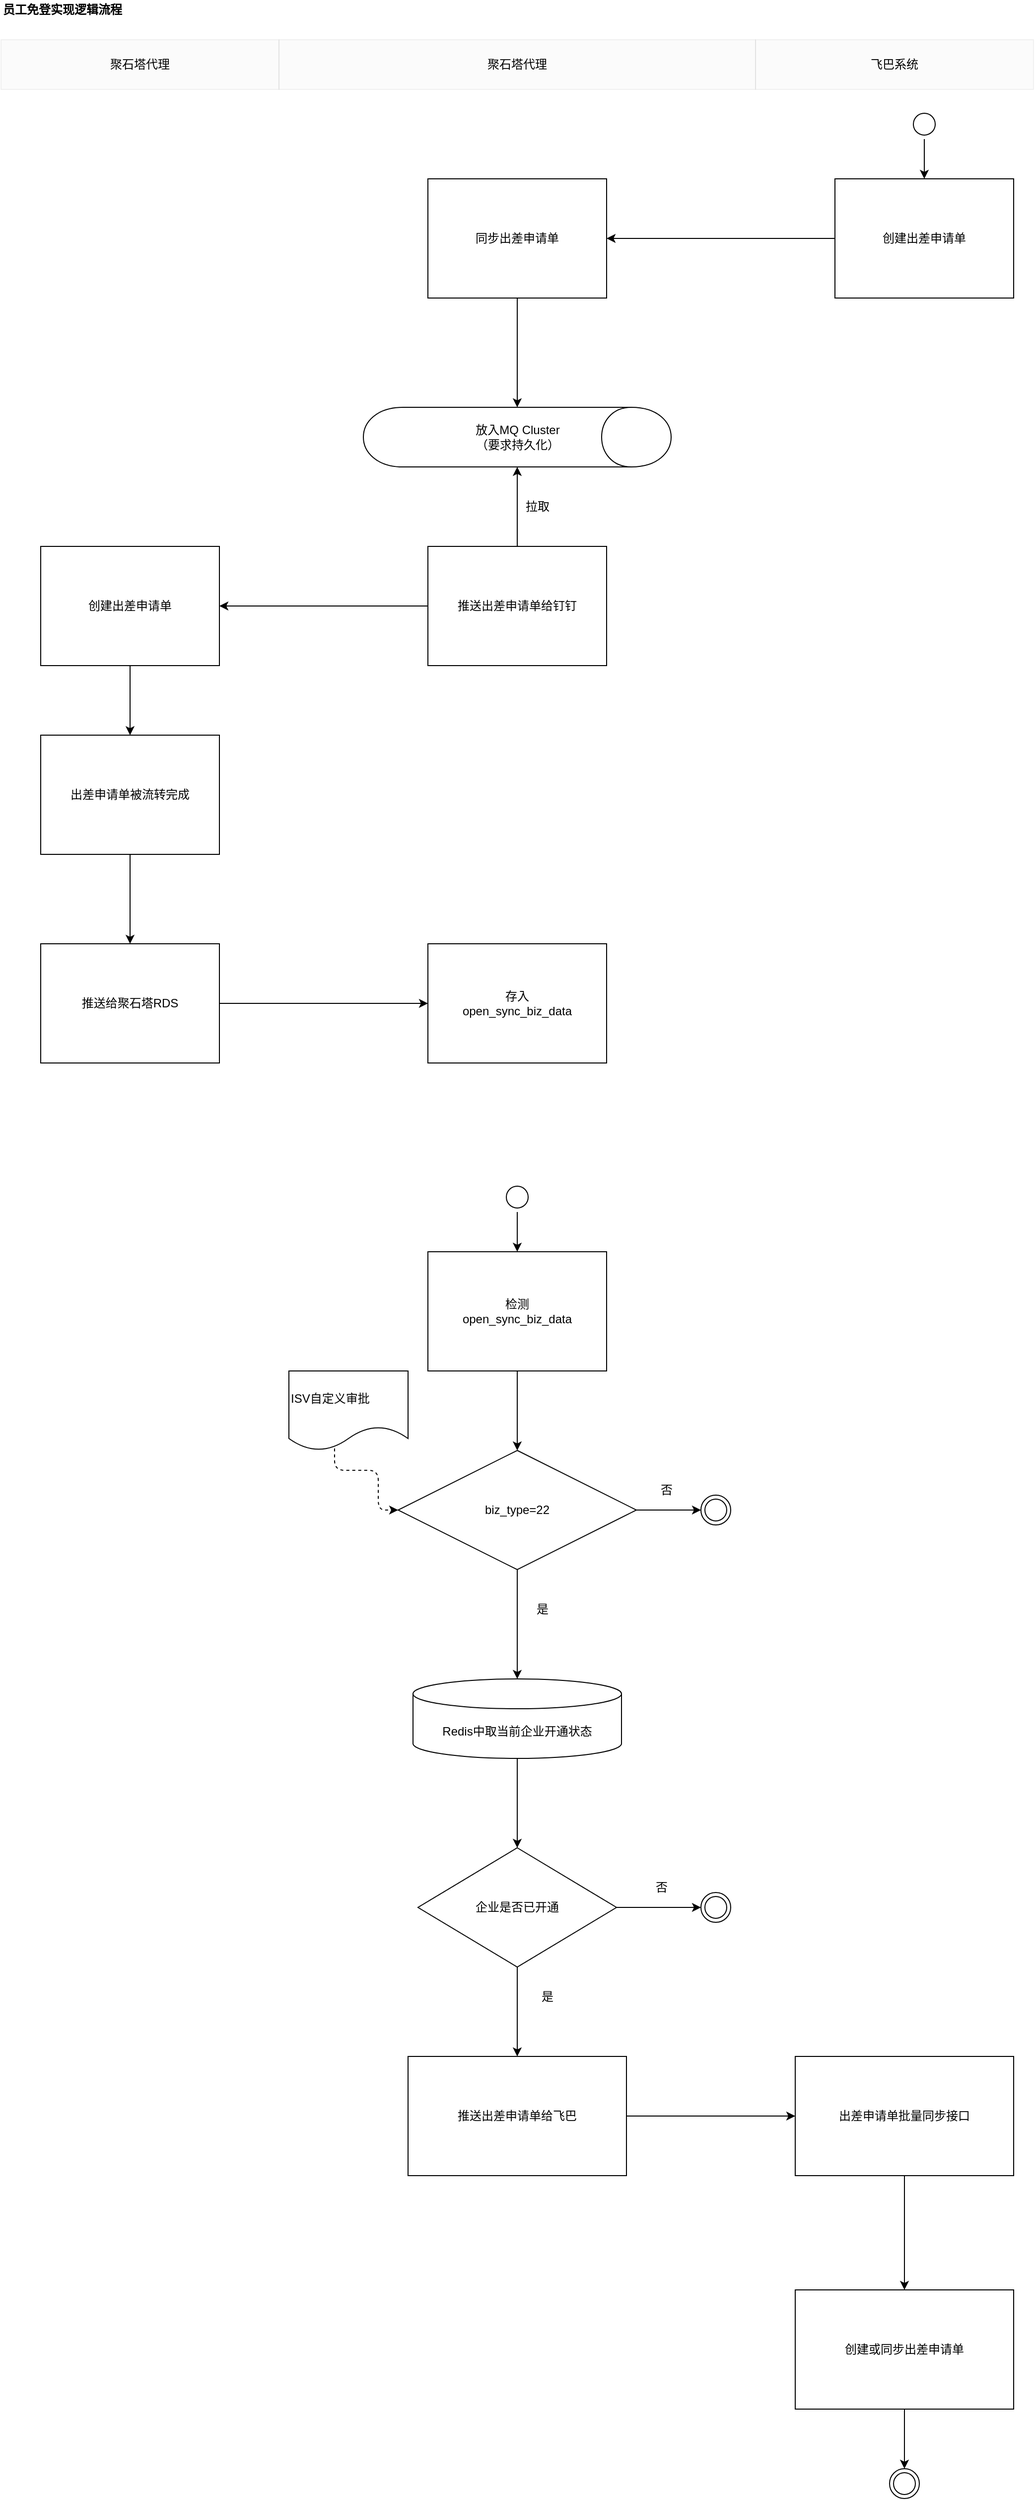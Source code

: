 <mxfile version="14.1.8" type="github">
  <diagram name="sign_login_001" id="DCHymZ5U_CA5fr31je_Z">
    <mxGraphModel dx="2622" dy="2657" grid="1" gridSize="10" guides="1" tooltips="1" connect="1" arrows="1" fold="1" page="1" pageScale="1" pageWidth="1200" pageHeight="1920" math="0" shadow="0">
      <root>
        <mxCell id="NG4wlASpmwJc0w42Dy1q-0" />
        <mxCell id="NG4wlASpmwJc0w42Dy1q-1" parent="NG4wlASpmwJc0w42Dy1q-0" />
        <mxCell id="NG4wlASpmwJc0w42Dy1q-2" value="&lt;b&gt;员工免登实现逻辑流程&lt;/b&gt;" style="text;html=1;strokeColor=none;fillColor=none;align=left;verticalAlign=middle;whiteSpace=wrap;" parent="NG4wlASpmwJc0w42Dy1q-1" vertex="1">
          <mxGeometry x="-1160" y="-1880" width="240" height="20" as="geometry" />
        </mxCell>
        <mxCell id="NG4wlASpmwJc0w42Dy1q-3" value="" style="edgeStyle=orthogonalEdgeStyle;orthogonalLoop=1;jettySize=auto;html=1;" parent="NG4wlASpmwJc0w42Dy1q-1" source="NG4wlASpmwJc0w42Dy1q-4" target="NG4wlASpmwJc0w42Dy1q-7" edge="1">
          <mxGeometry relative="1" as="geometry" />
        </mxCell>
        <mxCell id="NG4wlASpmwJc0w42Dy1q-4" value="检测&lt;br&gt;open_sync_biz_data" style="whiteSpace=wrap;html=1;" parent="NG4wlASpmwJc0w42Dy1q-1" vertex="1">
          <mxGeometry x="-730" y="-620" width="180" height="120" as="geometry" />
        </mxCell>
        <mxCell id="NG4wlASpmwJc0w42Dy1q-6" value="" style="edgeStyle=orthogonalEdgeStyle;orthogonalLoop=1;jettySize=auto;html=1;" parent="NG4wlASpmwJc0w42Dy1q-1" source="NG4wlASpmwJc0w42Dy1q-7" target="NG4wlASpmwJc0w42Dy1q-19" edge="1">
          <mxGeometry relative="1" as="geometry" />
        </mxCell>
        <mxCell id="s3VayUJUavcY_BZArGYw-1" value="" style="edgeStyle=orthogonalEdgeStyle;rounded=0;orthogonalLoop=1;jettySize=auto;html=1;" parent="NG4wlASpmwJc0w42Dy1q-1" source="NG4wlASpmwJc0w42Dy1q-7" target="s3VayUJUavcY_BZArGYw-0" edge="1">
          <mxGeometry relative="1" as="geometry" />
        </mxCell>
        <mxCell id="NG4wlASpmwJc0w42Dy1q-7" value="biz_type=22" style="rhombus;whiteSpace=wrap;html=1;align=center;" parent="NG4wlASpmwJc0w42Dy1q-1" vertex="1">
          <mxGeometry x="-760" y="-420" width="240" height="120" as="geometry" />
        </mxCell>
        <mxCell id="NG4wlASpmwJc0w42Dy1q-8" value="" style="edgeStyle=orthogonalEdgeStyle;orthogonalLoop=1;jettySize=auto;html=1;dashed=1;exitX=0.383;exitY=0.975;exitDx=0;exitDy=0;exitPerimeter=0;" parent="NG4wlASpmwJc0w42Dy1q-1" source="NG4wlASpmwJc0w42Dy1q-9" target="NG4wlASpmwJc0w42Dy1q-7" edge="1">
          <mxGeometry relative="1" as="geometry">
            <Array as="points">
              <mxPoint x="-824" y="-400" />
              <mxPoint x="-780" y="-400" />
              <mxPoint x="-780" y="-360" />
            </Array>
          </mxGeometry>
        </mxCell>
        <mxCell id="NG4wlASpmwJc0w42Dy1q-9" value="ISV自定义审批" style="shape=document;whiteSpace=wrap;html=1;boundedLbl=1;align=left;" parent="NG4wlASpmwJc0w42Dy1q-1" vertex="1">
          <mxGeometry x="-870" y="-500" width="120" height="80" as="geometry" />
        </mxCell>
        <mxCell id="NG4wlASpmwJc0w42Dy1q-12" value="" style="edgeStyle=orthogonalEdgeStyle;orthogonalLoop=1;jettySize=auto;html=1;" parent="NG4wlASpmwJc0w42Dy1q-1" source="NG4wlASpmwJc0w42Dy1q-14" target="NG4wlASpmwJc0w42Dy1q-21" edge="1">
          <mxGeometry relative="1" as="geometry" />
        </mxCell>
        <mxCell id="NG4wlASpmwJc0w42Dy1q-13" value="" style="edgeStyle=orthogonalEdgeStyle;rounded=0;orthogonalLoop=1;jettySize=auto;html=1;startArrow=none;startFill=0;endArrow=classic;endFill=1;" parent="NG4wlASpmwJc0w42Dy1q-1" source="NG4wlASpmwJc0w42Dy1q-14" target="NG4wlASpmwJc0w42Dy1q-24" edge="1">
          <mxGeometry relative="1" as="geometry" />
        </mxCell>
        <mxCell id="NG4wlASpmwJc0w42Dy1q-14" value="&lt;span&gt;企业是否已开通&lt;/span&gt;" style="rhombus;whiteSpace=wrap;html=1;" parent="NG4wlASpmwJc0w42Dy1q-1" vertex="1">
          <mxGeometry x="-740" y="-20" width="200" height="120" as="geometry" />
        </mxCell>
        <mxCell id="NG4wlASpmwJc0w42Dy1q-15" value="是" style="text;html=1;align=center;verticalAlign=middle;resizable=0;points=[];autosize=1;" parent="NG4wlASpmwJc0w42Dy1q-1" vertex="1">
          <mxGeometry x="-630" y="-270" width="30" height="20" as="geometry" />
        </mxCell>
        <mxCell id="NG4wlASpmwJc0w42Dy1q-16" value="是" style="text;html=1;align=center;verticalAlign=middle;resizable=0;points=[];autosize=1;" parent="NG4wlASpmwJc0w42Dy1q-1" vertex="1">
          <mxGeometry x="-625" y="120" width="30" height="20" as="geometry" />
        </mxCell>
        <mxCell id="NG4wlASpmwJc0w42Dy1q-17" value="" style="edgeStyle=orthogonalEdgeStyle;orthogonalLoop=1;jettySize=auto;html=1;" parent="NG4wlASpmwJc0w42Dy1q-1" source="NG4wlASpmwJc0w42Dy1q-18" target="NG4wlASpmwJc0w42Dy1q-4" edge="1">
          <mxGeometry relative="1" as="geometry" />
        </mxCell>
        <mxCell id="NG4wlASpmwJc0w42Dy1q-18" value="" style="ellipse;html=1;shape=startState;" parent="NG4wlASpmwJc0w42Dy1q-1" vertex="1">
          <mxGeometry x="-655" y="-690" width="30" height="30" as="geometry" />
        </mxCell>
        <mxCell id="NG4wlASpmwJc0w42Dy1q-19" value="" style="ellipse;html=1;shape=endState;" parent="NG4wlASpmwJc0w42Dy1q-1" vertex="1">
          <mxGeometry x="-455" y="-375" width="30" height="30" as="geometry" />
        </mxCell>
        <mxCell id="NG4wlASpmwJc0w42Dy1q-20" value="否" style="text;html=1;align=center;verticalAlign=middle;resizable=0;points=[];autosize=1;" parent="NG4wlASpmwJc0w42Dy1q-1" vertex="1">
          <mxGeometry x="-505" y="-390" width="30" height="20" as="geometry" />
        </mxCell>
        <mxCell id="NG4wlASpmwJc0w42Dy1q-21" value="" style="ellipse;html=1;shape=endState;" parent="NG4wlASpmwJc0w42Dy1q-1" vertex="1">
          <mxGeometry x="-455" y="25" width="30" height="30" as="geometry" />
        </mxCell>
        <mxCell id="NG4wlASpmwJc0w42Dy1q-22" value="否" style="text;html=1;align=center;verticalAlign=middle;resizable=0;points=[];autosize=1;" parent="NG4wlASpmwJc0w42Dy1q-1" vertex="1">
          <mxGeometry x="-510" y="10" width="30" height="20" as="geometry" />
        </mxCell>
        <mxCell id="NG4wlASpmwJc0w42Dy1q-23" value="" style="edgeStyle=orthogonalEdgeStyle;rounded=0;orthogonalLoop=1;jettySize=auto;html=1;" parent="NG4wlASpmwJc0w42Dy1q-1" source="NG4wlASpmwJc0w42Dy1q-24" target="NG4wlASpmwJc0w42Dy1q-26" edge="1">
          <mxGeometry relative="1" as="geometry" />
        </mxCell>
        <mxCell id="NG4wlASpmwJc0w42Dy1q-24" value="推送出差申请单给飞巴" style="whiteSpace=wrap;html=1;" parent="NG4wlASpmwJc0w42Dy1q-1" vertex="1">
          <mxGeometry x="-750" y="190" width="220" height="120" as="geometry" />
        </mxCell>
        <mxCell id="NG4wlASpmwJc0w42Dy1q-25" value="" style="edgeStyle=orthogonalEdgeStyle;rounded=0;orthogonalLoop=1;jettySize=auto;html=1;" parent="NG4wlASpmwJc0w42Dy1q-1" source="NG4wlASpmwJc0w42Dy1q-26" target="NG4wlASpmwJc0w42Dy1q-28" edge="1">
          <mxGeometry relative="1" as="geometry" />
        </mxCell>
        <mxCell id="NG4wlASpmwJc0w42Dy1q-26" value="出差申请单批量同步接口" style="whiteSpace=wrap;html=1;" parent="NG4wlASpmwJc0w42Dy1q-1" vertex="1">
          <mxGeometry x="-360" y="190" width="220" height="120" as="geometry" />
        </mxCell>
        <mxCell id="NG4wlASpmwJc0w42Dy1q-27" value="" style="edgeStyle=orthogonalEdgeStyle;rounded=0;orthogonalLoop=1;jettySize=auto;html=1;" parent="NG4wlASpmwJc0w42Dy1q-1" source="NG4wlASpmwJc0w42Dy1q-28" target="NG4wlASpmwJc0w42Dy1q-29" edge="1">
          <mxGeometry relative="1" as="geometry" />
        </mxCell>
        <mxCell id="NG4wlASpmwJc0w42Dy1q-28" value="创建或同步出差申请单" style="whiteSpace=wrap;html=1;" parent="NG4wlASpmwJc0w42Dy1q-1" vertex="1">
          <mxGeometry x="-360" y="425" width="220" height="120" as="geometry" />
        </mxCell>
        <mxCell id="NG4wlASpmwJc0w42Dy1q-29" value="" style="ellipse;html=1;shape=endState;" parent="NG4wlASpmwJc0w42Dy1q-1" vertex="1">
          <mxGeometry x="-265" y="605" width="30" height="30" as="geometry" />
        </mxCell>
        <mxCell id="X6eZ_0H4qt60YOZBjFF5-4" value="" style="edgeStyle=orthogonalEdgeStyle;rounded=0;orthogonalLoop=1;jettySize=auto;html=1;startArrow=none;startFill=0;endArrow=classic;endFill=1;" parent="NG4wlASpmwJc0w42Dy1q-1" source="X6eZ_0H4qt60YOZBjFF5-0" target="X6eZ_0H4qt60YOZBjFF5-3" edge="1">
          <mxGeometry relative="1" as="geometry" />
        </mxCell>
        <mxCell id="X6eZ_0H4qt60YOZBjFF5-0" value="创建出差申请单" style="whiteSpace=wrap;html=1;" parent="NG4wlASpmwJc0w42Dy1q-1" vertex="1">
          <mxGeometry x="-320" y="-1700" width="180" height="120" as="geometry" />
        </mxCell>
        <mxCell id="X6eZ_0H4qt60YOZBjFF5-1" value="" style="edgeStyle=orthogonalEdgeStyle;orthogonalLoop=1;jettySize=auto;html=1;" parent="NG4wlASpmwJc0w42Dy1q-1" source="X6eZ_0H4qt60YOZBjFF5-2" target="X6eZ_0H4qt60YOZBjFF5-0" edge="1">
          <mxGeometry relative="1" as="geometry" />
        </mxCell>
        <mxCell id="X6eZ_0H4qt60YOZBjFF5-2" value="" style="ellipse;html=1;shape=startState;" parent="NG4wlASpmwJc0w42Dy1q-1" vertex="1">
          <mxGeometry x="-245" y="-1770" width="30" height="30" as="geometry" />
        </mxCell>
        <mxCell id="s3VayUJUavcY_BZArGYw-5" value="" style="edgeStyle=orthogonalEdgeStyle;rounded=0;orthogonalLoop=1;jettySize=auto;html=1;" parent="NG4wlASpmwJc0w42Dy1q-1" source="X6eZ_0H4qt60YOZBjFF5-3" target="s3VayUJUavcY_BZArGYw-4" edge="1">
          <mxGeometry relative="1" as="geometry" />
        </mxCell>
        <mxCell id="X6eZ_0H4qt60YOZBjFF5-3" value="同步出差申请单" style="whiteSpace=wrap;html=1;" parent="NG4wlASpmwJc0w42Dy1q-1" vertex="1">
          <mxGeometry x="-730" y="-1700" width="180" height="120" as="geometry" />
        </mxCell>
        <mxCell id="s3VayUJUavcY_BZArGYw-2" value="" style="edgeStyle=orthogonalEdgeStyle;rounded=0;orthogonalLoop=1;jettySize=auto;html=1;" parent="NG4wlASpmwJc0w42Dy1q-1" source="s3VayUJUavcY_BZArGYw-0" target="NG4wlASpmwJc0w42Dy1q-14" edge="1">
          <mxGeometry relative="1" as="geometry" />
        </mxCell>
        <mxCell id="s3VayUJUavcY_BZArGYw-0" value="Redis中取当前企业开通状态" style="shape=cylinder3;whiteSpace=wrap;html=1;boundedLbl=1;backgroundOutline=1;size=15;strokeColor=#000000;strokeWidth=1;fillColor=#FFFFFF;" parent="NG4wlASpmwJc0w42Dy1q-1" vertex="1">
          <mxGeometry x="-745" y="-190" width="210" height="80" as="geometry" />
        </mxCell>
        <mxCell id="s3VayUJUavcY_BZArGYw-4" value="" style="shape=cylinder;whiteSpace=wrap;html=1;boundedLbl=1;backgroundOutline=1;rotation=90;" parent="NG4wlASpmwJc0w42Dy1q-1" vertex="1">
          <mxGeometry x="-670" y="-1595" width="60" height="310" as="geometry" />
        </mxCell>
        <mxCell id="s3VayUJUavcY_BZArGYw-6" value="放入MQ Cluster&lt;br&gt;（要求持久化）" style="text;html=1;align=center;verticalAlign=middle;resizable=0;points=[];autosize=1;" parent="NG4wlASpmwJc0w42Dy1q-1" vertex="1">
          <mxGeometry x="-690" y="-1455" width="100" height="30" as="geometry" />
        </mxCell>
        <mxCell id="s3VayUJUavcY_BZArGYw-11" value="" style="edgeStyle=orthogonalEdgeStyle;rounded=0;orthogonalLoop=1;jettySize=auto;html=1;entryX=1;entryY=0.5;entryDx=0;entryDy=0;" parent="NG4wlASpmwJc0w42Dy1q-1" source="s3VayUJUavcY_BZArGYw-9" target="s3VayUJUavcY_BZArGYw-4" edge="1">
          <mxGeometry relative="1" as="geometry" />
        </mxCell>
        <mxCell id="s3VayUJUavcY_BZArGYw-14" value="" style="edgeStyle=orthogonalEdgeStyle;rounded=0;orthogonalLoop=1;jettySize=auto;html=1;" parent="NG4wlASpmwJc0w42Dy1q-1" source="s3VayUJUavcY_BZArGYw-9" target="s3VayUJUavcY_BZArGYw-13" edge="1">
          <mxGeometry relative="1" as="geometry" />
        </mxCell>
        <mxCell id="s3VayUJUavcY_BZArGYw-9" value="推送出差申请单给钉钉" style="whiteSpace=wrap;html=1;" parent="NG4wlASpmwJc0w42Dy1q-1" vertex="1">
          <mxGeometry x="-730" y="-1330" width="180" height="120" as="geometry" />
        </mxCell>
        <mxCell id="s3VayUJUavcY_BZArGYw-12" value="拉取" style="text;html=1;align=center;verticalAlign=middle;resizable=0;points=[];autosize=1;" parent="NG4wlASpmwJc0w42Dy1q-1" vertex="1">
          <mxGeometry x="-640" y="-1380" width="40" height="20" as="geometry" />
        </mxCell>
        <mxCell id="s3VayUJUavcY_BZArGYw-16" value="" style="edgeStyle=orthogonalEdgeStyle;rounded=0;orthogonalLoop=1;jettySize=auto;html=1;" parent="NG4wlASpmwJc0w42Dy1q-1" source="s3VayUJUavcY_BZArGYw-13" target="s3VayUJUavcY_BZArGYw-15" edge="1">
          <mxGeometry relative="1" as="geometry" />
        </mxCell>
        <mxCell id="s3VayUJUavcY_BZArGYw-13" value="创建出差申请单" style="whiteSpace=wrap;html=1;" parent="NG4wlASpmwJc0w42Dy1q-1" vertex="1">
          <mxGeometry x="-1120" y="-1330" width="180" height="120" as="geometry" />
        </mxCell>
        <mxCell id="s3VayUJUavcY_BZArGYw-18" value="" style="edgeStyle=orthogonalEdgeStyle;rounded=0;orthogonalLoop=1;jettySize=auto;html=1;" parent="NG4wlASpmwJc0w42Dy1q-1" source="s3VayUJUavcY_BZArGYw-15" target="s3VayUJUavcY_BZArGYw-17" edge="1">
          <mxGeometry relative="1" as="geometry" />
        </mxCell>
        <mxCell id="s3VayUJUavcY_BZArGYw-15" value="出差申请单被流转完成" style="whiteSpace=wrap;html=1;" parent="NG4wlASpmwJc0w42Dy1q-1" vertex="1">
          <mxGeometry x="-1120" y="-1140" width="180" height="120" as="geometry" />
        </mxCell>
        <mxCell id="s3VayUJUavcY_BZArGYw-20" value="" style="edgeStyle=orthogonalEdgeStyle;rounded=0;orthogonalLoop=1;jettySize=auto;html=1;" parent="NG4wlASpmwJc0w42Dy1q-1" source="s3VayUJUavcY_BZArGYw-17" target="s3VayUJUavcY_BZArGYw-19" edge="1">
          <mxGeometry relative="1" as="geometry" />
        </mxCell>
        <mxCell id="s3VayUJUavcY_BZArGYw-17" value="推送给聚石塔RDS" style="whiteSpace=wrap;html=1;" parent="NG4wlASpmwJc0w42Dy1q-1" vertex="1">
          <mxGeometry x="-1120" y="-930" width="180" height="120" as="geometry" />
        </mxCell>
        <mxCell id="s3VayUJUavcY_BZArGYw-19" value="存入&lt;br&gt;open_sync_biz_data" style="whiteSpace=wrap;html=1;" parent="NG4wlASpmwJc0w42Dy1q-1" vertex="1">
          <mxGeometry x="-730" y="-930" width="180" height="120" as="geometry" />
        </mxCell>
        <mxCell id="qPnB5fY4LTsV6yTti_YB-0" value="聚石塔代理" style="rounded=0;whiteSpace=wrap;html=1;opacity=5;fillColor=#B3B3B3;" parent="NG4wlASpmwJc0w42Dy1q-1" vertex="1">
          <mxGeometry x="-1160" y="-1840" width="280" height="50" as="geometry" />
        </mxCell>
        <mxCell id="qPnB5fY4LTsV6yTti_YB-1" value="飞巴系统" style="rounded=0;whiteSpace=wrap;html=1;opacity=5;fillColor=#B3B3B3;" parent="NG4wlASpmwJc0w42Dy1q-1" vertex="1">
          <mxGeometry x="-400" y="-1840" width="280" height="50" as="geometry" />
        </mxCell>
        <mxCell id="qPnB5fY4LTsV6yTti_YB-2" value="聚石塔代理" style="rounded=0;whiteSpace=wrap;html=1;opacity=5;fillColor=#B3B3B3;" parent="NG4wlASpmwJc0w42Dy1q-1" vertex="1">
          <mxGeometry x="-880" y="-1840" width="480" height="50" as="geometry" />
        </mxCell>
      </root>
    </mxGraphModel>
  </diagram>
</mxfile>
